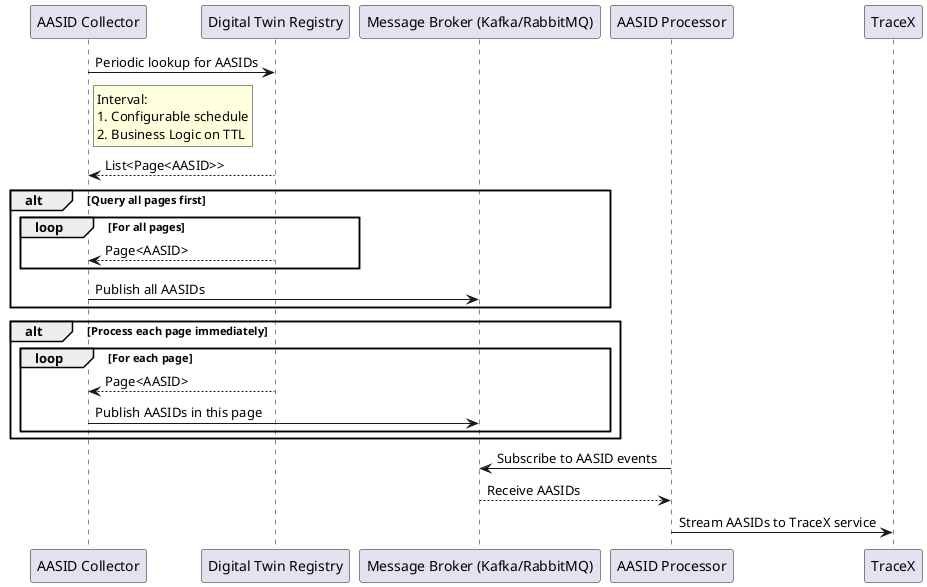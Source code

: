 @startuml
'autonumber
participant "AASID Collector" as Collector
participant "Digital Twin Registry" as DTR
participant "Message Broker (Kafka/RabbitMQ)" as Broker
participant "AASID Processor" as Processor
participant "TraceX" as TraceX

Collector -> DTR: Periodic lookup for AASIDs
rnote right Collector
Interval:
1. Configurable schedule
2. Business Logic on TTL
end rnote

Collector <-- DTR: List<Page<AASID>>

alt Query all pages first
    loop For all pages
        Collector <-- DTR: Page<AASID>
    end
    Collector -> Broker: Publish all AASIDs
end

alt Process each page immediately
    loop For each page
        Collector <-- DTR: Page<AASID>
        Collector -> Broker: Publish AASIDs in this page
    end
end

Processor -> Broker: Subscribe to AASID events
Processor <-- Broker: Receive AASIDs

Processor -> TraceX: Stream AASIDs to TraceX service

@enduml
